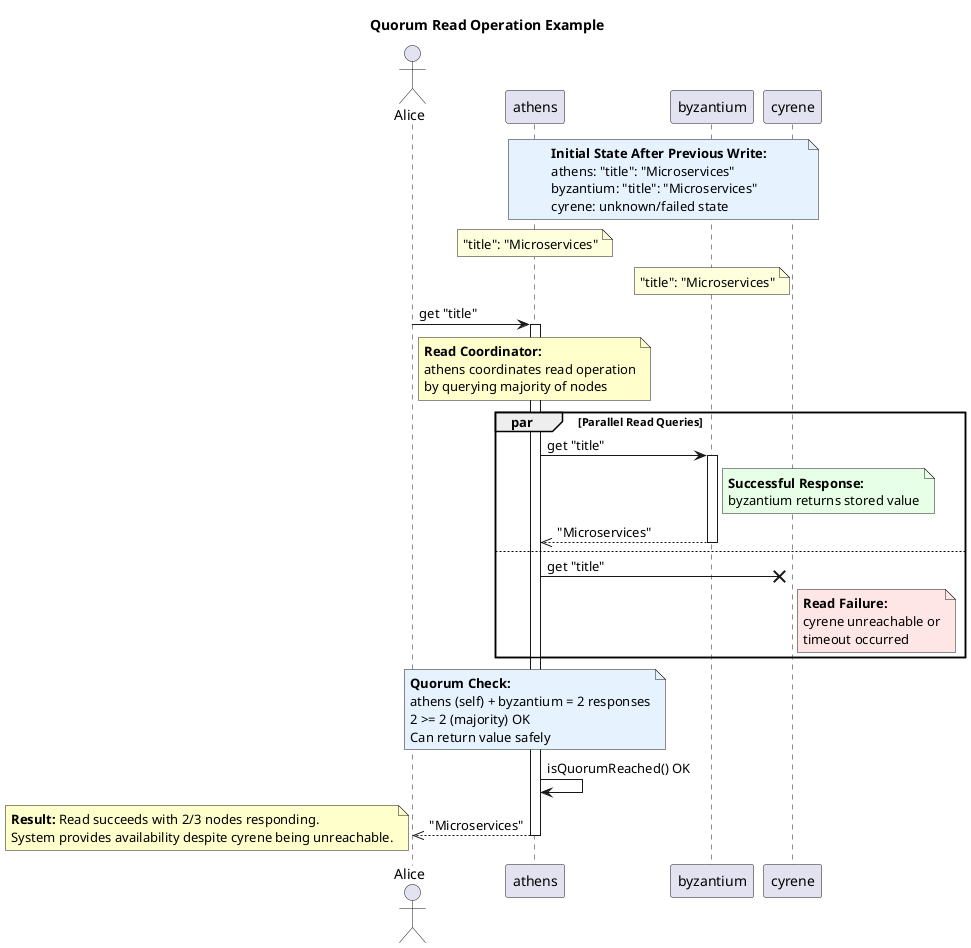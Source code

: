 @startuml

title Quorum Read Operation Example

actor Alice
participant athens  
participant byzantium
participant cyrene

note over athens, cyrene #E6F3FF
**Initial State After Previous Write:**
athens: "title": "Microservices"
byzantium: "title": "Microservices"  
cyrene: unknown/failed state
end note

note over athens
"title": "Microservices"
end note

note over byzantium
"title": "Microservices"
end note

Alice -> athens : get "title"
activate athens

note over athens #FFFFCC
**Read Coordinator:**
athens coordinates read operation
by querying majority of nodes
end note

par Parallel Read Queries
  athens -> byzantium : get "title"
  activate byzantium
  note right of byzantium #E6FFE6
  **Successful Response:**
  byzantium returns stored value
  end note
  byzantium -->> athens : "Microservices"
  deactivate byzantium
else
  athens ->x cyrene : get "title"
  note right of cyrene #FFE6E6
  **Read Failure:**
  cyrene unreachable or
  timeout occurred
  end note
end

note over athens #E6F3FF
**Quorum Check:**
athens (self) + byzantium = 2 responses
2 >= 2 (majority) OK
Can return value safely
end note

athens -> athens : isQuorumReached() OK
athens -->> Alice : "Microservices"
deactivate athens

note bottom #FFFFCC
**Result:** Read succeeds with 2/3 nodes responding.
System provides availability despite cyrene being unreachable.
end note
@enduml 